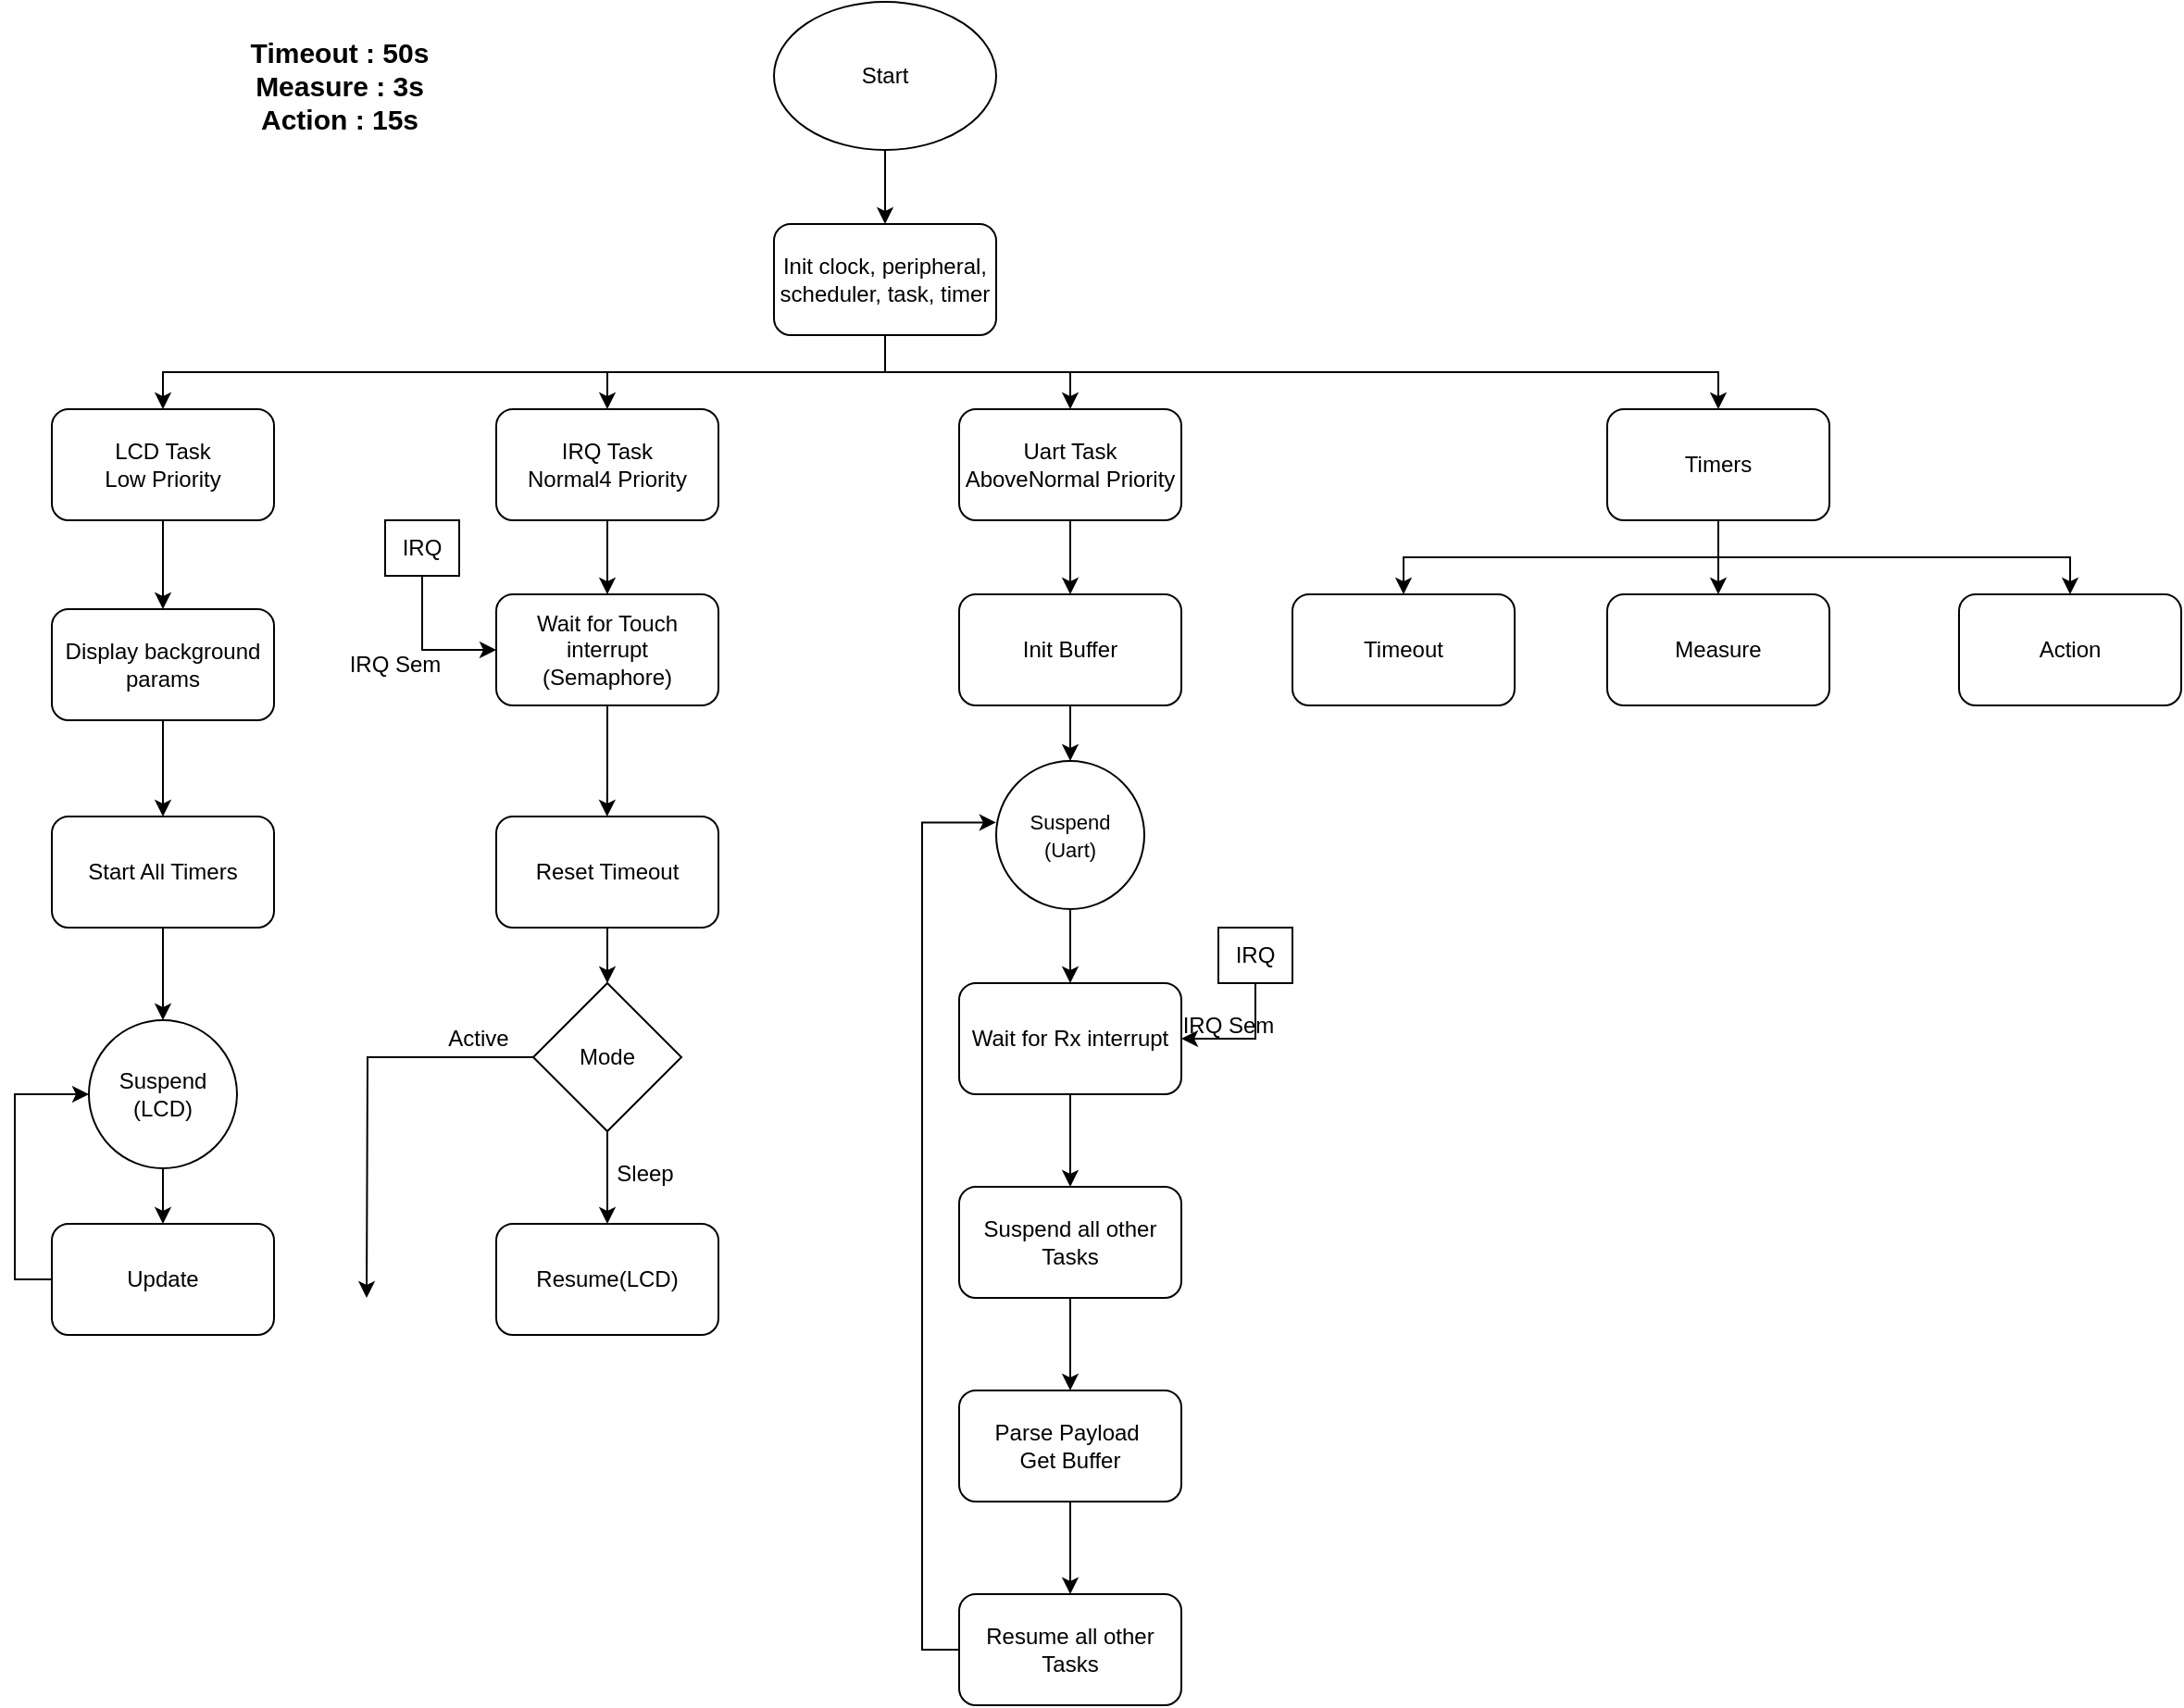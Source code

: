 <mxfile version="22.1.18" type="github">
  <diagram name="Page-1" id="iqymPxwa6M4NADhz_kM7">
    <mxGraphModel dx="1499" dy="641" grid="1" gridSize="10" guides="1" tooltips="1" connect="1" arrows="1" fold="1" page="1" pageScale="1" pageWidth="850" pageHeight="1100" math="0" shadow="0">
      <root>
        <mxCell id="0" />
        <mxCell id="1" parent="0" />
        <mxCell id="22cjTa-Sl4Jnt1EvgP7J-1" value="Start" style="ellipse;whiteSpace=wrap;html=1;" vertex="1" parent="1">
          <mxGeometry x="290" y="40" width="120" height="80" as="geometry" />
        </mxCell>
        <mxCell id="22cjTa-Sl4Jnt1EvgP7J-2" value="" style="endArrow=classic;html=1;rounded=0;exitX=0.5;exitY=1;exitDx=0;exitDy=0;" edge="1" parent="1" source="22cjTa-Sl4Jnt1EvgP7J-1">
          <mxGeometry width="50" height="50" relative="1" as="geometry">
            <mxPoint x="310" y="400" as="sourcePoint" />
            <mxPoint x="350" y="160" as="targetPoint" />
          </mxGeometry>
        </mxCell>
        <mxCell id="22cjTa-Sl4Jnt1EvgP7J-10" style="edgeStyle=orthogonalEdgeStyle;rounded=0;orthogonalLoop=1;jettySize=auto;html=1;exitX=0.5;exitY=1;exitDx=0;exitDy=0;entryX=0.5;entryY=0;entryDx=0;entryDy=0;" edge="1" parent="1" source="22cjTa-Sl4Jnt1EvgP7J-3" target="22cjTa-Sl4Jnt1EvgP7J-5">
          <mxGeometry relative="1" as="geometry" />
        </mxCell>
        <mxCell id="22cjTa-Sl4Jnt1EvgP7J-11" style="edgeStyle=orthogonalEdgeStyle;rounded=0;orthogonalLoop=1;jettySize=auto;html=1;exitX=0.5;exitY=1;exitDx=0;exitDy=0;entryX=0.5;entryY=0;entryDx=0;entryDy=0;" edge="1" parent="1" source="22cjTa-Sl4Jnt1EvgP7J-3" target="22cjTa-Sl4Jnt1EvgP7J-4">
          <mxGeometry relative="1" as="geometry" />
        </mxCell>
        <mxCell id="22cjTa-Sl4Jnt1EvgP7J-12" style="edgeStyle=orthogonalEdgeStyle;rounded=0;orthogonalLoop=1;jettySize=auto;html=1;exitX=0.5;exitY=1;exitDx=0;exitDy=0;entryX=0.5;entryY=0;entryDx=0;entryDy=0;" edge="1" parent="1" source="22cjTa-Sl4Jnt1EvgP7J-3" target="22cjTa-Sl4Jnt1EvgP7J-6">
          <mxGeometry relative="1" as="geometry" />
        </mxCell>
        <mxCell id="22cjTa-Sl4Jnt1EvgP7J-13" style="edgeStyle=orthogonalEdgeStyle;rounded=0;orthogonalLoop=1;jettySize=auto;html=1;exitX=0.5;exitY=1;exitDx=0;exitDy=0;" edge="1" parent="1" source="22cjTa-Sl4Jnt1EvgP7J-3" target="22cjTa-Sl4Jnt1EvgP7J-7">
          <mxGeometry relative="1" as="geometry" />
        </mxCell>
        <mxCell id="22cjTa-Sl4Jnt1EvgP7J-3" value="Init clock, peripheral, scheduler, task, timer" style="whiteSpace=wrap;html=1;rounded=1;" vertex="1" parent="1">
          <mxGeometry x="290" y="160" width="120" height="60" as="geometry" />
        </mxCell>
        <mxCell id="22cjTa-Sl4Jnt1EvgP7J-27" style="edgeStyle=orthogonalEdgeStyle;rounded=0;orthogonalLoop=1;jettySize=auto;html=1;exitX=0.5;exitY=1;exitDx=0;exitDy=0;entryX=0.5;entryY=0;entryDx=0;entryDy=0;" edge="1" parent="1" source="22cjTa-Sl4Jnt1EvgP7J-4" target="22cjTa-Sl4Jnt1EvgP7J-21">
          <mxGeometry relative="1" as="geometry" />
        </mxCell>
        <mxCell id="22cjTa-Sl4Jnt1EvgP7J-4" value="LCD Task&lt;br&gt;Low Priority" style="rounded=1;whiteSpace=wrap;html=1;" vertex="1" parent="1">
          <mxGeometry x="-100" y="260" width="120" height="60" as="geometry" />
        </mxCell>
        <mxCell id="22cjTa-Sl4Jnt1EvgP7J-34" style="edgeStyle=orthogonalEdgeStyle;rounded=0;orthogonalLoop=1;jettySize=auto;html=1;exitX=0.5;exitY=1;exitDx=0;exitDy=0;entryX=0.5;entryY=0;entryDx=0;entryDy=0;" edge="1" parent="1" source="22cjTa-Sl4Jnt1EvgP7J-5" target="22cjTa-Sl4Jnt1EvgP7J-30">
          <mxGeometry relative="1" as="geometry" />
        </mxCell>
        <mxCell id="22cjTa-Sl4Jnt1EvgP7J-5" value="IRQ Task&lt;br&gt;Normal4 Priority" style="rounded=1;whiteSpace=wrap;html=1;" vertex="1" parent="1">
          <mxGeometry x="140" y="260" width="120" height="60" as="geometry" />
        </mxCell>
        <mxCell id="22cjTa-Sl4Jnt1EvgP7J-16" style="edgeStyle=orthogonalEdgeStyle;rounded=0;orthogonalLoop=1;jettySize=auto;html=1;exitX=0.5;exitY=1;exitDx=0;exitDy=0;entryX=0.5;entryY=0;entryDx=0;entryDy=0;" edge="1" parent="1" source="22cjTa-Sl4Jnt1EvgP7J-6">
          <mxGeometry relative="1" as="geometry">
            <mxPoint x="450" y="360" as="targetPoint" />
          </mxGeometry>
        </mxCell>
        <mxCell id="22cjTa-Sl4Jnt1EvgP7J-6" value="Uart Task&lt;br&gt;AboveNormal Priority" style="rounded=1;whiteSpace=wrap;html=1;" vertex="1" parent="1">
          <mxGeometry x="390" y="260" width="120" height="60" as="geometry" />
        </mxCell>
        <mxCell id="22cjTa-Sl4Jnt1EvgP7J-66" style="edgeStyle=orthogonalEdgeStyle;rounded=0;orthogonalLoop=1;jettySize=auto;html=1;exitX=0.5;exitY=1;exitDx=0;exitDy=0;entryX=0.5;entryY=0;entryDx=0;entryDy=0;" edge="1" parent="1" source="22cjTa-Sl4Jnt1EvgP7J-7" target="22cjTa-Sl4Jnt1EvgP7J-63">
          <mxGeometry relative="1" as="geometry" />
        </mxCell>
        <mxCell id="22cjTa-Sl4Jnt1EvgP7J-67" style="edgeStyle=orthogonalEdgeStyle;rounded=0;orthogonalLoop=1;jettySize=auto;html=1;exitX=0.5;exitY=1;exitDx=0;exitDy=0;entryX=0.5;entryY=0;entryDx=0;entryDy=0;" edge="1" parent="1" source="22cjTa-Sl4Jnt1EvgP7J-7" target="22cjTa-Sl4Jnt1EvgP7J-65">
          <mxGeometry relative="1" as="geometry" />
        </mxCell>
        <mxCell id="22cjTa-Sl4Jnt1EvgP7J-68" style="edgeStyle=orthogonalEdgeStyle;rounded=0;orthogonalLoop=1;jettySize=auto;html=1;exitX=0.5;exitY=1;exitDx=0;exitDy=0;entryX=0.5;entryY=0;entryDx=0;entryDy=0;" edge="1" parent="1" source="22cjTa-Sl4Jnt1EvgP7J-7" target="22cjTa-Sl4Jnt1EvgP7J-64">
          <mxGeometry relative="1" as="geometry" />
        </mxCell>
        <mxCell id="22cjTa-Sl4Jnt1EvgP7J-7" value="Timers" style="rounded=1;whiteSpace=wrap;html=1;" vertex="1" parent="1">
          <mxGeometry x="740" y="260" width="120" height="60" as="geometry" />
        </mxCell>
        <mxCell id="22cjTa-Sl4Jnt1EvgP7J-14" value="&lt;font style=&quot;font-size: 15px;&quot;&gt;&lt;b&gt;Timeout : 50s&lt;br&gt;Measure : 3s&lt;br&gt;Action : 15s&lt;/b&gt;&lt;/font&gt;" style="text;html=1;align=center;verticalAlign=middle;resizable=0;points=[];autosize=1;strokeColor=none;fillColor=none;" vertex="1" parent="1">
          <mxGeometry x="-5" y="50" width="120" height="70" as="geometry" />
        </mxCell>
        <mxCell id="22cjTa-Sl4Jnt1EvgP7J-18" style="edgeStyle=orthogonalEdgeStyle;rounded=0;orthogonalLoop=1;jettySize=auto;html=1;exitX=0.5;exitY=1;exitDx=0;exitDy=0;entryX=1;entryY=0.5;entryDx=0;entryDy=0;" edge="1" parent="1" source="22cjTa-Sl4Jnt1EvgP7J-17">
          <mxGeometry relative="1" as="geometry">
            <mxPoint x="510" y="390" as="targetPoint" />
          </mxGeometry>
        </mxCell>
        <mxCell id="22cjTa-Sl4Jnt1EvgP7J-28" style="edgeStyle=orthogonalEdgeStyle;rounded=0;orthogonalLoop=1;jettySize=auto;html=1;exitX=0.5;exitY=1;exitDx=0;exitDy=0;entryX=0.5;entryY=0;entryDx=0;entryDy=0;" edge="1" parent="1" source="22cjTa-Sl4Jnt1EvgP7J-21" target="22cjTa-Sl4Jnt1EvgP7J-22">
          <mxGeometry relative="1" as="geometry" />
        </mxCell>
        <mxCell id="22cjTa-Sl4Jnt1EvgP7J-21" value="Display background&lt;br&gt;params" style="rounded=1;whiteSpace=wrap;html=1;" vertex="1" parent="1">
          <mxGeometry x="-100" y="368" width="120" height="60" as="geometry" />
        </mxCell>
        <mxCell id="22cjTa-Sl4Jnt1EvgP7J-29" style="edgeStyle=orthogonalEdgeStyle;rounded=0;orthogonalLoop=1;jettySize=auto;html=1;exitX=0.5;exitY=1;exitDx=0;exitDy=0;" edge="1" parent="1" source="22cjTa-Sl4Jnt1EvgP7J-22" target="22cjTa-Sl4Jnt1EvgP7J-23">
          <mxGeometry relative="1" as="geometry" />
        </mxCell>
        <mxCell id="22cjTa-Sl4Jnt1EvgP7J-22" value="Start All Timers" style="rounded=1;whiteSpace=wrap;html=1;" vertex="1" parent="1">
          <mxGeometry x="-100" y="480" width="120" height="60" as="geometry" />
        </mxCell>
        <mxCell id="22cjTa-Sl4Jnt1EvgP7J-26" style="edgeStyle=orthogonalEdgeStyle;rounded=0;orthogonalLoop=1;jettySize=auto;html=1;exitX=0.5;exitY=1;exitDx=0;exitDy=0;entryX=0.5;entryY=0;entryDx=0;entryDy=0;" edge="1" parent="1" source="22cjTa-Sl4Jnt1EvgP7J-23" target="22cjTa-Sl4Jnt1EvgP7J-24">
          <mxGeometry relative="1" as="geometry" />
        </mxCell>
        <mxCell id="22cjTa-Sl4Jnt1EvgP7J-23" value="Suspend&lt;br&gt;(LCD)" style="ellipse;whiteSpace=wrap;html=1;" vertex="1" parent="1">
          <mxGeometry x="-80" y="590" width="80" height="80" as="geometry" />
        </mxCell>
        <mxCell id="22cjTa-Sl4Jnt1EvgP7J-25" style="edgeStyle=orthogonalEdgeStyle;rounded=0;orthogonalLoop=1;jettySize=auto;html=1;exitX=0;exitY=0.5;exitDx=0;exitDy=0;entryX=0;entryY=0.5;entryDx=0;entryDy=0;" edge="1" parent="1" source="22cjTa-Sl4Jnt1EvgP7J-24" target="22cjTa-Sl4Jnt1EvgP7J-23">
          <mxGeometry relative="1" as="geometry" />
        </mxCell>
        <mxCell id="22cjTa-Sl4Jnt1EvgP7J-24" value="Update" style="rounded=1;whiteSpace=wrap;html=1;" vertex="1" parent="1">
          <mxGeometry x="-100" y="700" width="120" height="60" as="geometry" />
        </mxCell>
        <mxCell id="22cjTa-Sl4Jnt1EvgP7J-53" style="edgeStyle=orthogonalEdgeStyle;rounded=0;orthogonalLoop=1;jettySize=auto;html=1;exitX=0.5;exitY=1;exitDx=0;exitDy=0;" edge="1" parent="1" source="22cjTa-Sl4Jnt1EvgP7J-30">
          <mxGeometry relative="1" as="geometry">
            <mxPoint x="199.889" y="480.0" as="targetPoint" />
          </mxGeometry>
        </mxCell>
        <mxCell id="22cjTa-Sl4Jnt1EvgP7J-30" value="Wait for Touch interrupt&lt;br&gt;(Semaphore)" style="rounded=1;whiteSpace=wrap;html=1;" vertex="1" parent="1">
          <mxGeometry x="140" y="360" width="120" height="60" as="geometry" />
        </mxCell>
        <mxCell id="22cjTa-Sl4Jnt1EvgP7J-33" style="edgeStyle=orthogonalEdgeStyle;rounded=0;orthogonalLoop=1;jettySize=auto;html=1;exitX=0.5;exitY=1;exitDx=0;exitDy=0;entryX=0;entryY=0.5;entryDx=0;entryDy=0;" edge="1" parent="1" source="22cjTa-Sl4Jnt1EvgP7J-31" target="22cjTa-Sl4Jnt1EvgP7J-30">
          <mxGeometry relative="1" as="geometry" />
        </mxCell>
        <mxCell id="22cjTa-Sl4Jnt1EvgP7J-31" value="IRQ" style="whiteSpace=wrap;html=1;" vertex="1" parent="1">
          <mxGeometry x="80" y="320" width="40" height="30" as="geometry" />
        </mxCell>
        <mxCell id="22cjTa-Sl4Jnt1EvgP7J-32" value="IRQ Sem" style="text;html=1;align=center;verticalAlign=middle;resizable=0;points=[];autosize=1;strokeColor=none;fillColor=none;" vertex="1" parent="1">
          <mxGeometry x="50" y="383" width="70" height="30" as="geometry" />
        </mxCell>
        <mxCell id="22cjTa-Sl4Jnt1EvgP7J-44" style="edgeStyle=orthogonalEdgeStyle;rounded=0;orthogonalLoop=1;jettySize=auto;html=1;exitX=0.5;exitY=1;exitDx=0;exitDy=0;entryX=0.5;entryY=0;entryDx=0;entryDy=0;" edge="1" parent="1" source="22cjTa-Sl4Jnt1EvgP7J-35">
          <mxGeometry relative="1" as="geometry">
            <mxPoint x="450" y="680" as="targetPoint" />
          </mxGeometry>
        </mxCell>
        <mxCell id="22cjTa-Sl4Jnt1EvgP7J-35" value="Wait for Rx interrupt&lt;br&gt;" style="rounded=1;whiteSpace=wrap;html=1;" vertex="1" parent="1">
          <mxGeometry x="390" y="570" width="120" height="60" as="geometry" />
        </mxCell>
        <mxCell id="22cjTa-Sl4Jnt1EvgP7J-43" style="edgeStyle=orthogonalEdgeStyle;rounded=0;orthogonalLoop=1;jettySize=auto;html=1;exitX=0.5;exitY=1;exitDx=0;exitDy=0;entryX=1;entryY=0.5;entryDx=0;entryDy=0;" edge="1" parent="1" source="22cjTa-Sl4Jnt1EvgP7J-36" target="22cjTa-Sl4Jnt1EvgP7J-35">
          <mxGeometry relative="1" as="geometry" />
        </mxCell>
        <mxCell id="22cjTa-Sl4Jnt1EvgP7J-36" value="IRQ" style="whiteSpace=wrap;html=1;" vertex="1" parent="1">
          <mxGeometry x="530" y="540" width="40" height="30" as="geometry" />
        </mxCell>
        <mxCell id="22cjTa-Sl4Jnt1EvgP7J-37" value="IRQ Sem" style="text;html=1;align=center;verticalAlign=middle;resizable=0;points=[];autosize=1;strokeColor=none;fillColor=none;" vertex="1" parent="1">
          <mxGeometry x="500" y="578" width="70" height="30" as="geometry" />
        </mxCell>
        <mxCell id="22cjTa-Sl4Jnt1EvgP7J-41" style="edgeStyle=orthogonalEdgeStyle;rounded=0;orthogonalLoop=1;jettySize=auto;html=1;exitX=0.5;exitY=1;exitDx=0;exitDy=0;entryX=0.5;entryY=0;entryDx=0;entryDy=0;" edge="1" parent="1" source="22cjTa-Sl4Jnt1EvgP7J-38" target="22cjTa-Sl4Jnt1EvgP7J-39">
          <mxGeometry relative="1" as="geometry" />
        </mxCell>
        <mxCell id="22cjTa-Sl4Jnt1EvgP7J-38" value="Init Buffer" style="rounded=1;whiteSpace=wrap;html=1;" vertex="1" parent="1">
          <mxGeometry x="390" y="360" width="120" height="60" as="geometry" />
        </mxCell>
        <mxCell id="22cjTa-Sl4Jnt1EvgP7J-42" style="edgeStyle=orthogonalEdgeStyle;rounded=0;orthogonalLoop=1;jettySize=auto;html=1;exitX=0.5;exitY=1;exitDx=0;exitDy=0;entryX=0.5;entryY=0;entryDx=0;entryDy=0;" edge="1" parent="1" source="22cjTa-Sl4Jnt1EvgP7J-39" target="22cjTa-Sl4Jnt1EvgP7J-35">
          <mxGeometry relative="1" as="geometry" />
        </mxCell>
        <mxCell id="22cjTa-Sl4Jnt1EvgP7J-39" value="&lt;font style=&quot;font-size: 11px;&quot;&gt;Suspend&lt;br&gt;(Uart)&lt;/font&gt;" style="ellipse;whiteSpace=wrap;html=1;" vertex="1" parent="1">
          <mxGeometry x="410" y="450" width="80" height="80" as="geometry" />
        </mxCell>
        <mxCell id="22cjTa-Sl4Jnt1EvgP7J-51" style="edgeStyle=orthogonalEdgeStyle;rounded=0;orthogonalLoop=1;jettySize=auto;html=1;exitX=0.5;exitY=1;exitDx=0;exitDy=0;entryX=0.5;entryY=0;entryDx=0;entryDy=0;" edge="1" parent="1" source="22cjTa-Sl4Jnt1EvgP7J-46" target="22cjTa-Sl4Jnt1EvgP7J-50">
          <mxGeometry relative="1" as="geometry" />
        </mxCell>
        <mxCell id="22cjTa-Sl4Jnt1EvgP7J-46" value="Parse Payload&amp;nbsp;&lt;br&gt;Get Buffer" style="rounded=1;whiteSpace=wrap;html=1;" vertex="1" parent="1">
          <mxGeometry x="390" y="790" width="120" height="60" as="geometry" />
        </mxCell>
        <mxCell id="22cjTa-Sl4Jnt1EvgP7J-48" style="edgeStyle=orthogonalEdgeStyle;rounded=0;orthogonalLoop=1;jettySize=auto;html=1;exitX=0.5;exitY=1;exitDx=0;exitDy=0;entryX=0.5;entryY=0;entryDx=0;entryDy=0;" edge="1" parent="1" source="22cjTa-Sl4Jnt1EvgP7J-47" target="22cjTa-Sl4Jnt1EvgP7J-46">
          <mxGeometry relative="1" as="geometry" />
        </mxCell>
        <mxCell id="22cjTa-Sl4Jnt1EvgP7J-47" value="Suspend all other Tasks" style="rounded=1;whiteSpace=wrap;html=1;" vertex="1" parent="1">
          <mxGeometry x="390" y="680" width="120" height="60" as="geometry" />
        </mxCell>
        <mxCell id="22cjTa-Sl4Jnt1EvgP7J-50" value="Resume all other Tasks" style="rounded=1;whiteSpace=wrap;html=1;" vertex="1" parent="1">
          <mxGeometry x="390" y="900" width="120" height="60" as="geometry" />
        </mxCell>
        <mxCell id="22cjTa-Sl4Jnt1EvgP7J-52" style="edgeStyle=orthogonalEdgeStyle;rounded=0;orthogonalLoop=1;jettySize=auto;html=1;exitX=0;exitY=0.5;exitDx=0;exitDy=0;entryX=-0.001;entryY=0.415;entryDx=0;entryDy=0;entryPerimeter=0;" edge="1" parent="1" source="22cjTa-Sl4Jnt1EvgP7J-50" target="22cjTa-Sl4Jnt1EvgP7J-39">
          <mxGeometry relative="1" as="geometry" />
        </mxCell>
        <mxCell id="22cjTa-Sl4Jnt1EvgP7J-62" style="edgeStyle=orthogonalEdgeStyle;rounded=0;orthogonalLoop=1;jettySize=auto;html=1;exitX=0.5;exitY=1;exitDx=0;exitDy=0;entryX=0.5;entryY=0;entryDx=0;entryDy=0;" edge="1" parent="1" source="22cjTa-Sl4Jnt1EvgP7J-54" target="22cjTa-Sl4Jnt1EvgP7J-56">
          <mxGeometry relative="1" as="geometry" />
        </mxCell>
        <mxCell id="22cjTa-Sl4Jnt1EvgP7J-54" value="Reset Timeout" style="rounded=1;whiteSpace=wrap;html=1;" vertex="1" parent="1">
          <mxGeometry x="140" y="480" width="120" height="60" as="geometry" />
        </mxCell>
        <mxCell id="22cjTa-Sl4Jnt1EvgP7J-58" style="edgeStyle=orthogonalEdgeStyle;rounded=0;orthogonalLoop=1;jettySize=auto;html=1;exitX=0.5;exitY=1;exitDx=0;exitDy=0;entryX=0.5;entryY=0;entryDx=0;entryDy=0;" edge="1" parent="1" source="22cjTa-Sl4Jnt1EvgP7J-56" target="22cjTa-Sl4Jnt1EvgP7J-57">
          <mxGeometry relative="1" as="geometry" />
        </mxCell>
        <mxCell id="22cjTa-Sl4Jnt1EvgP7J-61" style="edgeStyle=orthogonalEdgeStyle;rounded=0;orthogonalLoop=1;jettySize=auto;html=1;exitX=0;exitY=0.5;exitDx=0;exitDy=0;" edge="1" parent="1" source="22cjTa-Sl4Jnt1EvgP7J-56">
          <mxGeometry relative="1" as="geometry">
            <mxPoint x="70" y="740" as="targetPoint" />
          </mxGeometry>
        </mxCell>
        <mxCell id="22cjTa-Sl4Jnt1EvgP7J-56" value="Mode" style="rhombus;whiteSpace=wrap;html=1;" vertex="1" parent="1">
          <mxGeometry x="160" y="570" width="80" height="80" as="geometry" />
        </mxCell>
        <mxCell id="22cjTa-Sl4Jnt1EvgP7J-57" value="Resume(LCD)" style="rounded=1;whiteSpace=wrap;html=1;" vertex="1" parent="1">
          <mxGeometry x="140" y="700" width="120" height="60" as="geometry" />
        </mxCell>
        <mxCell id="22cjTa-Sl4Jnt1EvgP7J-59" value="Sleep" style="text;html=1;align=center;verticalAlign=middle;resizable=0;points=[];autosize=1;strokeColor=none;fillColor=none;" vertex="1" parent="1">
          <mxGeometry x="195" y="658" width="50" height="30" as="geometry" />
        </mxCell>
        <mxCell id="22cjTa-Sl4Jnt1EvgP7J-60" value="Active" style="text;html=1;align=center;verticalAlign=middle;resizable=0;points=[];autosize=1;strokeColor=none;fillColor=none;" vertex="1" parent="1">
          <mxGeometry x="100" y="585" width="60" height="30" as="geometry" />
        </mxCell>
        <mxCell id="22cjTa-Sl4Jnt1EvgP7J-63" value="Timeout" style="rounded=1;whiteSpace=wrap;html=1;" vertex="1" parent="1">
          <mxGeometry x="570" y="360" width="120" height="60" as="geometry" />
        </mxCell>
        <mxCell id="22cjTa-Sl4Jnt1EvgP7J-64" value="Action" style="rounded=1;whiteSpace=wrap;html=1;" vertex="1" parent="1">
          <mxGeometry x="930" y="360" width="120" height="60" as="geometry" />
        </mxCell>
        <mxCell id="22cjTa-Sl4Jnt1EvgP7J-65" value="Measure" style="rounded=1;whiteSpace=wrap;html=1;" vertex="1" parent="1">
          <mxGeometry x="740" y="360" width="120" height="60" as="geometry" />
        </mxCell>
      </root>
    </mxGraphModel>
  </diagram>
</mxfile>
